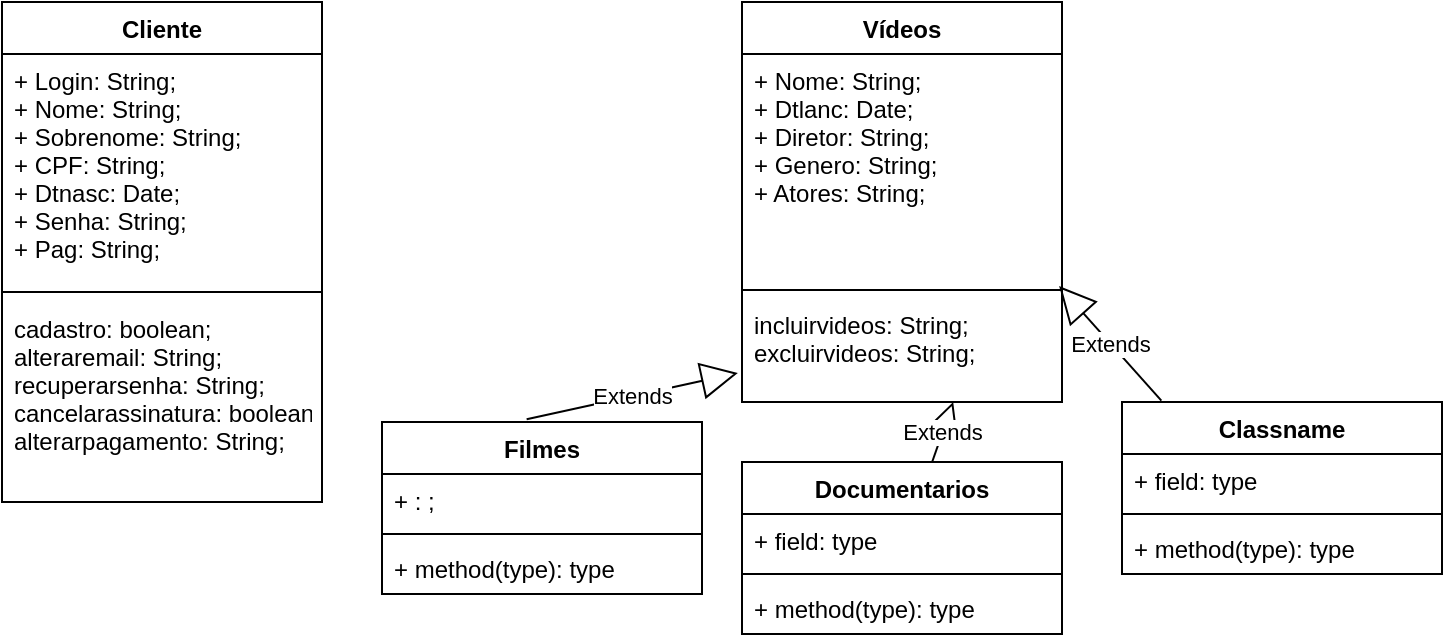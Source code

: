 <mxfile version="17.4.3" type="github">
  <diagram id="F4QLGc9wct3AqZtMxQmj" name="Page-1">
    <mxGraphModel dx="599" dy="339" grid="1" gridSize="10" guides="1" tooltips="1" connect="1" arrows="1" fold="1" page="1" pageScale="1" pageWidth="827" pageHeight="1169" math="0" shadow="0">
      <root>
        <mxCell id="0" />
        <mxCell id="1" parent="0" />
        <mxCell id="mF6jqjErhzN6eNfQrWpt-1" value="Cliente" style="swimlane;fontStyle=1;align=center;verticalAlign=top;childLayout=stackLayout;horizontal=1;startSize=26;horizontalStack=0;resizeParent=1;resizeParentMax=0;resizeLast=0;collapsible=1;marginBottom=0;" vertex="1" parent="1">
          <mxGeometry x="20" y="30" width="160" height="250" as="geometry" />
        </mxCell>
        <mxCell id="mF6jqjErhzN6eNfQrWpt-2" value="+ Login: String;&#xa;+ Nome: String;&#xa;+ Sobrenome: String;&#xa;+ CPF: String;&#xa;+ Dtnasc: Date;&#xa;+ Senha: String;&#xa;+ Pag: String;" style="text;strokeColor=none;fillColor=none;align=left;verticalAlign=top;spacingLeft=4;spacingRight=4;overflow=hidden;rotatable=0;points=[[0,0.5],[1,0.5]];portConstraint=eastwest;" vertex="1" parent="mF6jqjErhzN6eNfQrWpt-1">
          <mxGeometry y="26" width="160" height="114" as="geometry" />
        </mxCell>
        <mxCell id="mF6jqjErhzN6eNfQrWpt-3" value="" style="line;strokeWidth=1;fillColor=none;align=left;verticalAlign=middle;spacingTop=-1;spacingLeft=3;spacingRight=3;rotatable=0;labelPosition=right;points=[];portConstraint=eastwest;" vertex="1" parent="mF6jqjErhzN6eNfQrWpt-1">
          <mxGeometry y="140" width="160" height="10" as="geometry" />
        </mxCell>
        <mxCell id="mF6jqjErhzN6eNfQrWpt-4" value="cadastro: boolean;&#xa;alteraremail: String;&#xa;recuperarsenha: String;&#xa;cancelarassinatura: boolean;&#xa;alterarpagamento: String;&#xa;" style="text;strokeColor=none;fillColor=none;align=left;verticalAlign=top;spacingLeft=4;spacingRight=4;overflow=hidden;rotatable=0;points=[[0,0.5],[1,0.5]];portConstraint=eastwest;" vertex="1" parent="mF6jqjErhzN6eNfQrWpt-1">
          <mxGeometry y="150" width="160" height="100" as="geometry" />
        </mxCell>
        <mxCell id="mF6jqjErhzN6eNfQrWpt-6" value="Vídeos" style="swimlane;fontStyle=1;align=center;verticalAlign=top;childLayout=stackLayout;horizontal=1;startSize=26;horizontalStack=0;resizeParent=1;resizeParentMax=0;resizeLast=0;collapsible=1;marginBottom=0;" vertex="1" parent="1">
          <mxGeometry x="390" y="30" width="160" height="200" as="geometry" />
        </mxCell>
        <mxCell id="mF6jqjErhzN6eNfQrWpt-7" value="+ Nome: String;&#xa;+ Dtlanc: Date;&#xa;+ Diretor: String;&#xa;+ Genero: String;&#xa;+ Atores: String;" style="text;strokeColor=none;fillColor=none;align=left;verticalAlign=top;spacingLeft=4;spacingRight=4;overflow=hidden;rotatable=0;points=[[0,0.5],[1,0.5]];portConstraint=eastwest;" vertex="1" parent="mF6jqjErhzN6eNfQrWpt-6">
          <mxGeometry y="26" width="160" height="114" as="geometry" />
        </mxCell>
        <mxCell id="mF6jqjErhzN6eNfQrWpt-8" value="" style="line;strokeWidth=1;fillColor=none;align=left;verticalAlign=middle;spacingTop=-1;spacingLeft=3;spacingRight=3;rotatable=0;labelPosition=right;points=[];portConstraint=eastwest;" vertex="1" parent="mF6jqjErhzN6eNfQrWpt-6">
          <mxGeometry y="140" width="160" height="8" as="geometry" />
        </mxCell>
        <mxCell id="mF6jqjErhzN6eNfQrWpt-9" value="incluirvideos: String;&#xa;excluirvideos: String;" style="text;strokeColor=none;fillColor=none;align=left;verticalAlign=top;spacingLeft=4;spacingRight=4;overflow=hidden;rotatable=0;points=[[0,0.5],[1,0.5]];portConstraint=eastwest;" vertex="1" parent="mF6jqjErhzN6eNfQrWpt-6">
          <mxGeometry y="148" width="160" height="52" as="geometry" />
        </mxCell>
        <mxCell id="mF6jqjErhzN6eNfQrWpt-14" value="Extends" style="endArrow=block;endSize=16;endFill=0;html=1;rounded=0;entryX=-0.013;entryY=0.721;entryDx=0;entryDy=0;entryPerimeter=0;exitX=0.452;exitY=-0.016;exitDx=0;exitDy=0;exitPerimeter=0;" edge="1" parent="1" source="mF6jqjErhzN6eNfQrWpt-15" target="mF6jqjErhzN6eNfQrWpt-9">
          <mxGeometry width="160" relative="1" as="geometry">
            <mxPoint x="290" y="280" as="sourcePoint" />
            <mxPoint x="450" y="280" as="targetPoint" />
          </mxGeometry>
        </mxCell>
        <mxCell id="mF6jqjErhzN6eNfQrWpt-15" value="Filmes" style="swimlane;fontStyle=1;align=center;verticalAlign=top;childLayout=stackLayout;horizontal=1;startSize=26;horizontalStack=0;resizeParent=1;resizeParentMax=0;resizeLast=0;collapsible=1;marginBottom=0;" vertex="1" parent="1">
          <mxGeometry x="210" y="240" width="160" height="86" as="geometry" />
        </mxCell>
        <mxCell id="mF6jqjErhzN6eNfQrWpt-16" value="+ : ;" style="text;strokeColor=none;fillColor=none;align=left;verticalAlign=top;spacingLeft=4;spacingRight=4;overflow=hidden;rotatable=0;points=[[0,0.5],[1,0.5]];portConstraint=eastwest;" vertex="1" parent="mF6jqjErhzN6eNfQrWpt-15">
          <mxGeometry y="26" width="160" height="26" as="geometry" />
        </mxCell>
        <mxCell id="mF6jqjErhzN6eNfQrWpt-17" value="" style="line;strokeWidth=1;fillColor=none;align=left;verticalAlign=middle;spacingTop=-1;spacingLeft=3;spacingRight=3;rotatable=0;labelPosition=right;points=[];portConstraint=eastwest;" vertex="1" parent="mF6jqjErhzN6eNfQrWpt-15">
          <mxGeometry y="52" width="160" height="8" as="geometry" />
        </mxCell>
        <mxCell id="mF6jqjErhzN6eNfQrWpt-18" value="+ method(type): type" style="text;strokeColor=none;fillColor=none;align=left;verticalAlign=top;spacingLeft=4;spacingRight=4;overflow=hidden;rotatable=0;points=[[0,0.5],[1,0.5]];portConstraint=eastwest;" vertex="1" parent="mF6jqjErhzN6eNfQrWpt-15">
          <mxGeometry y="60" width="160" height="26" as="geometry" />
        </mxCell>
        <mxCell id="mF6jqjErhzN6eNfQrWpt-19" value="Documentarios" style="swimlane;fontStyle=1;align=center;verticalAlign=top;childLayout=stackLayout;horizontal=1;startSize=26;horizontalStack=0;resizeParent=1;resizeParentMax=0;resizeLast=0;collapsible=1;marginBottom=0;" vertex="1" parent="1">
          <mxGeometry x="390" y="260" width="160" height="86" as="geometry" />
        </mxCell>
        <mxCell id="mF6jqjErhzN6eNfQrWpt-20" value="+ field: type" style="text;strokeColor=none;fillColor=none;align=left;verticalAlign=top;spacingLeft=4;spacingRight=4;overflow=hidden;rotatable=0;points=[[0,0.5],[1,0.5]];portConstraint=eastwest;" vertex="1" parent="mF6jqjErhzN6eNfQrWpt-19">
          <mxGeometry y="26" width="160" height="26" as="geometry" />
        </mxCell>
        <mxCell id="mF6jqjErhzN6eNfQrWpt-21" value="" style="line;strokeWidth=1;fillColor=none;align=left;verticalAlign=middle;spacingTop=-1;spacingLeft=3;spacingRight=3;rotatable=0;labelPosition=right;points=[];portConstraint=eastwest;" vertex="1" parent="mF6jqjErhzN6eNfQrWpt-19">
          <mxGeometry y="52" width="160" height="8" as="geometry" />
        </mxCell>
        <mxCell id="mF6jqjErhzN6eNfQrWpt-22" value="+ method(type): type" style="text;strokeColor=none;fillColor=none;align=left;verticalAlign=top;spacingLeft=4;spacingRight=4;overflow=hidden;rotatable=0;points=[[0,0.5],[1,0.5]];portConstraint=eastwest;" vertex="1" parent="mF6jqjErhzN6eNfQrWpt-19">
          <mxGeometry y="60" width="160" height="26" as="geometry" />
        </mxCell>
        <mxCell id="mF6jqjErhzN6eNfQrWpt-23" value="Classname" style="swimlane;fontStyle=1;align=center;verticalAlign=top;childLayout=stackLayout;horizontal=1;startSize=26;horizontalStack=0;resizeParent=1;resizeParentMax=0;resizeLast=0;collapsible=1;marginBottom=0;" vertex="1" parent="1">
          <mxGeometry x="580" y="230" width="160" height="86" as="geometry" />
        </mxCell>
        <mxCell id="mF6jqjErhzN6eNfQrWpt-24" value="+ field: type" style="text;strokeColor=none;fillColor=none;align=left;verticalAlign=top;spacingLeft=4;spacingRight=4;overflow=hidden;rotatable=0;points=[[0,0.5],[1,0.5]];portConstraint=eastwest;" vertex="1" parent="mF6jqjErhzN6eNfQrWpt-23">
          <mxGeometry y="26" width="160" height="26" as="geometry" />
        </mxCell>
        <mxCell id="mF6jqjErhzN6eNfQrWpt-25" value="" style="line;strokeWidth=1;fillColor=none;align=left;verticalAlign=middle;spacingTop=-1;spacingLeft=3;spacingRight=3;rotatable=0;labelPosition=right;points=[];portConstraint=eastwest;" vertex="1" parent="mF6jqjErhzN6eNfQrWpt-23">
          <mxGeometry y="52" width="160" height="8" as="geometry" />
        </mxCell>
        <mxCell id="mF6jqjErhzN6eNfQrWpt-26" value="+ method(type): type" style="text;strokeColor=none;fillColor=none;align=left;verticalAlign=top;spacingLeft=4;spacingRight=4;overflow=hidden;rotatable=0;points=[[0,0.5],[1,0.5]];portConstraint=eastwest;" vertex="1" parent="mF6jqjErhzN6eNfQrWpt-23">
          <mxGeometry y="60" width="160" height="26" as="geometry" />
        </mxCell>
        <mxCell id="mF6jqjErhzN6eNfQrWpt-27" value="Extends" style="endArrow=block;endSize=16;endFill=0;html=1;rounded=0;entryX=0.991;entryY=0.254;entryDx=0;entryDy=0;entryPerimeter=0;exitX=0.123;exitY=-0.008;exitDx=0;exitDy=0;exitPerimeter=0;" edge="1" parent="1" source="mF6jqjErhzN6eNfQrWpt-23" target="mF6jqjErhzN6eNfQrWpt-8">
          <mxGeometry width="160" relative="1" as="geometry">
            <mxPoint x="530" y="203.134" as="sourcePoint" />
            <mxPoint x="635.6" y="180.002" as="targetPoint" />
          </mxGeometry>
        </mxCell>
        <mxCell id="mF6jqjErhzN6eNfQrWpt-28" value="Extends" style="endArrow=block;endSize=16;endFill=0;html=1;rounded=0;entryX=-0.013;entryY=0.721;entryDx=0;entryDy=0;entryPerimeter=0;" edge="1" parent="1" source="mF6jqjErhzN6eNfQrWpt-19">
          <mxGeometry width="160" relative="1" as="geometry">
            <mxPoint x="390.0" y="253.134" as="sourcePoint" />
            <mxPoint x="495.6" y="230.002" as="targetPoint" />
          </mxGeometry>
        </mxCell>
      </root>
    </mxGraphModel>
  </diagram>
</mxfile>
